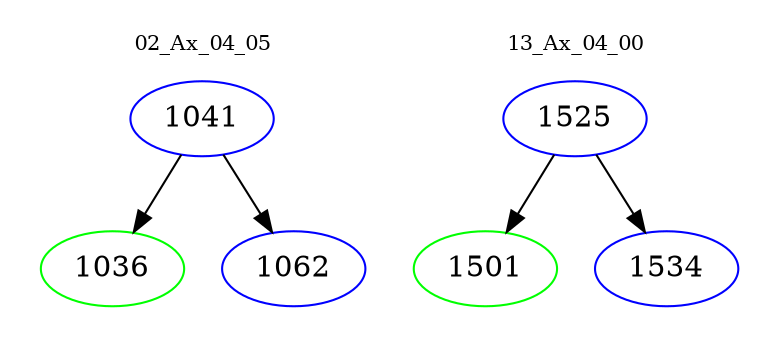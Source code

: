 digraph{
subgraph cluster_0 {
color = white
label = "02_Ax_04_05";
fontsize=10;
T0_1041 [label="1041", color="blue"]
T0_1041 -> T0_1036 [color="black"]
T0_1036 [label="1036", color="green"]
T0_1041 -> T0_1062 [color="black"]
T0_1062 [label="1062", color="blue"]
}
subgraph cluster_1 {
color = white
label = "13_Ax_04_00";
fontsize=10;
T1_1525 [label="1525", color="blue"]
T1_1525 -> T1_1501 [color="black"]
T1_1501 [label="1501", color="green"]
T1_1525 -> T1_1534 [color="black"]
T1_1534 [label="1534", color="blue"]
}
}
